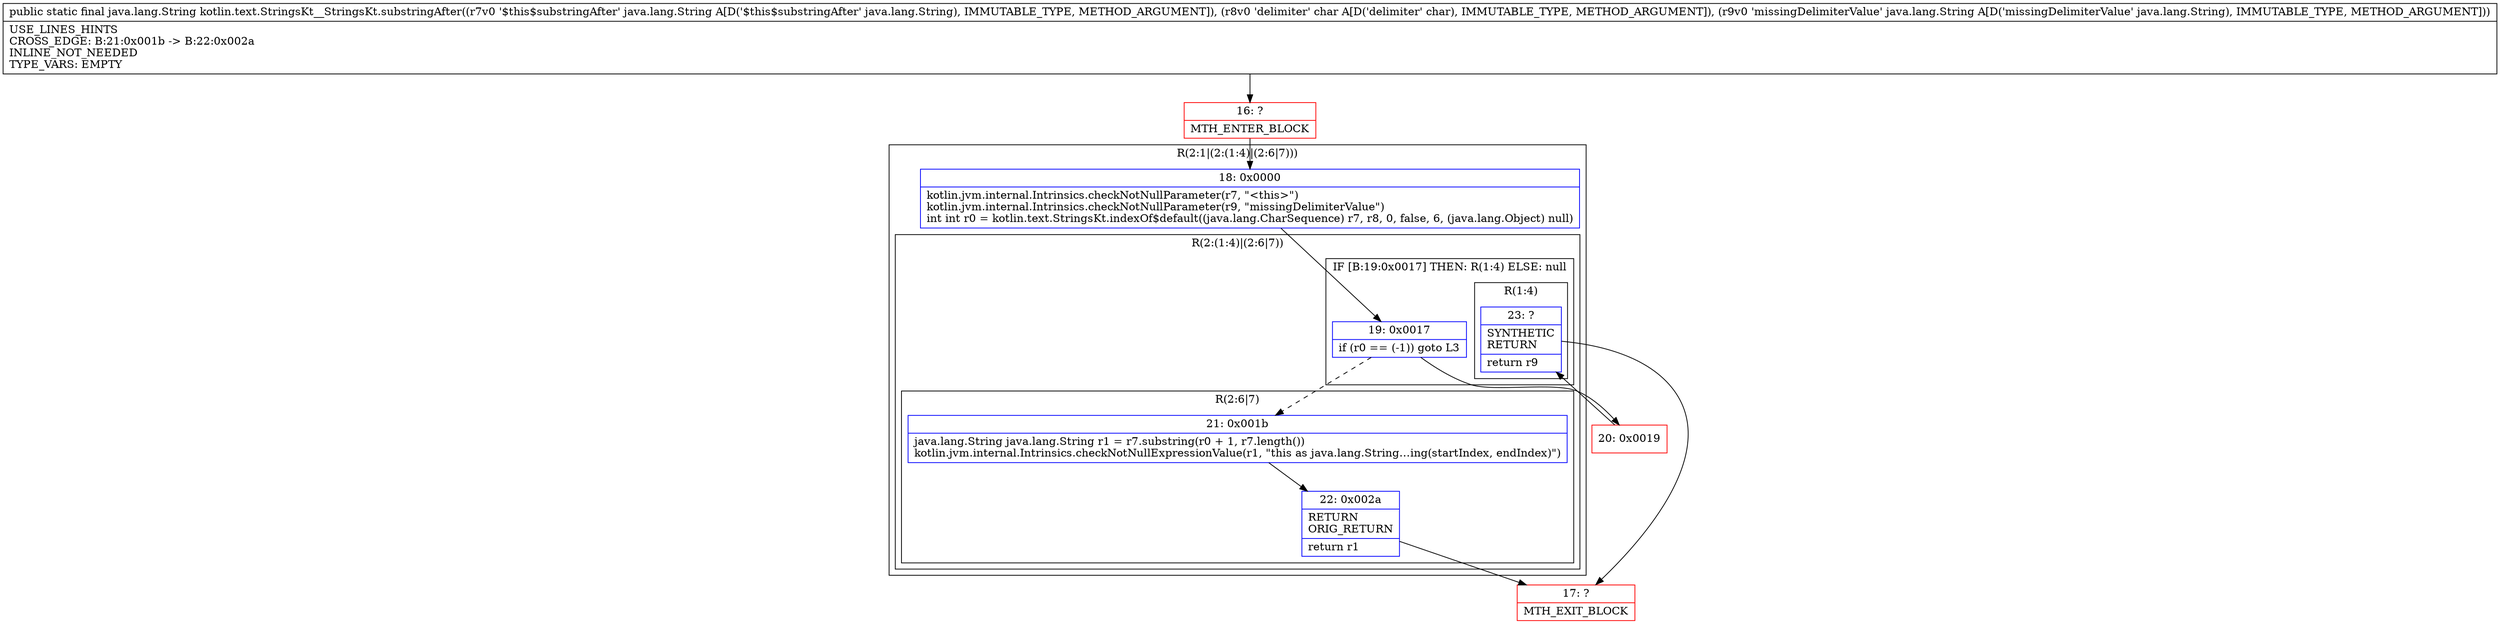digraph "CFG forkotlin.text.StringsKt__StringsKt.substringAfter(Ljava\/lang\/String;CLjava\/lang\/String;)Ljava\/lang\/String;" {
subgraph cluster_Region_423054159 {
label = "R(2:1|(2:(1:4)|(2:6|7)))";
node [shape=record,color=blue];
Node_18 [shape=record,label="{18\:\ 0x0000|kotlin.jvm.internal.Intrinsics.checkNotNullParameter(r7, \"\<this\>\")\lkotlin.jvm.internal.Intrinsics.checkNotNullParameter(r9, \"missingDelimiterValue\")\lint int r0 = kotlin.text.StringsKt.indexOf$default((java.lang.CharSequence) r7, r8, 0, false, 6, (java.lang.Object) null)\l}"];
subgraph cluster_Region_1785632402 {
label = "R(2:(1:4)|(2:6|7))";
node [shape=record,color=blue];
subgraph cluster_IfRegion_884003003 {
label = "IF [B:19:0x0017] THEN: R(1:4) ELSE: null";
node [shape=record,color=blue];
Node_19 [shape=record,label="{19\:\ 0x0017|if (r0 == (\-1)) goto L3\l}"];
subgraph cluster_Region_1917095012 {
label = "R(1:4)";
node [shape=record,color=blue];
Node_23 [shape=record,label="{23\:\ ?|SYNTHETIC\lRETURN\l|return r9\l}"];
}
}
subgraph cluster_Region_1873196554 {
label = "R(2:6|7)";
node [shape=record,color=blue];
Node_21 [shape=record,label="{21\:\ 0x001b|java.lang.String java.lang.String r1 = r7.substring(r0 + 1, r7.length())\lkotlin.jvm.internal.Intrinsics.checkNotNullExpressionValue(r1, \"this as java.lang.String…ing(startIndex, endIndex)\")\l}"];
Node_22 [shape=record,label="{22\:\ 0x002a|RETURN\lORIG_RETURN\l|return r1\l}"];
}
}
}
Node_16 [shape=record,color=red,label="{16\:\ ?|MTH_ENTER_BLOCK\l}"];
Node_20 [shape=record,color=red,label="{20\:\ 0x0019}"];
Node_17 [shape=record,color=red,label="{17\:\ ?|MTH_EXIT_BLOCK\l}"];
MethodNode[shape=record,label="{public static final java.lang.String kotlin.text.StringsKt__StringsKt.substringAfter((r7v0 '$this$substringAfter' java.lang.String A[D('$this$substringAfter' java.lang.String), IMMUTABLE_TYPE, METHOD_ARGUMENT]), (r8v0 'delimiter' char A[D('delimiter' char), IMMUTABLE_TYPE, METHOD_ARGUMENT]), (r9v0 'missingDelimiterValue' java.lang.String A[D('missingDelimiterValue' java.lang.String), IMMUTABLE_TYPE, METHOD_ARGUMENT]))  | USE_LINES_HINTS\lCROSS_EDGE: B:21:0x001b \-\> B:22:0x002a\lINLINE_NOT_NEEDED\lTYPE_VARS: EMPTY\l}"];
MethodNode -> Node_16;Node_18 -> Node_19;
Node_19 -> Node_20;
Node_19 -> Node_21[style=dashed];
Node_23 -> Node_17;
Node_21 -> Node_22;
Node_22 -> Node_17;
Node_16 -> Node_18;
Node_20 -> Node_23;
}

